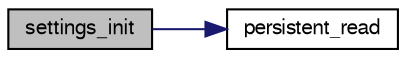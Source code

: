 digraph "settings_init"
{
  edge [fontname="FreeSans",fontsize="10",labelfontname="FreeSans",labelfontsize="10"];
  node [fontname="FreeSans",fontsize="10",shape=record];
  rankdir="LR";
  Node1 [label="settings_init",height=0.2,width=0.4,color="black", fillcolor="grey75", style="filled", fontcolor="black"];
  Node1 -> Node2 [color="midnightblue",fontsize="10",style="solid",fontname="FreeSans"];
  Node2 [label="persistent_read",height=0.2,width=0.4,color="black", fillcolor="white", style="filled",URL="$chibios_2subsystems_2settings__arch_8c.html#a6d60026540670a5fc2ac03dee06c791e"];
}
